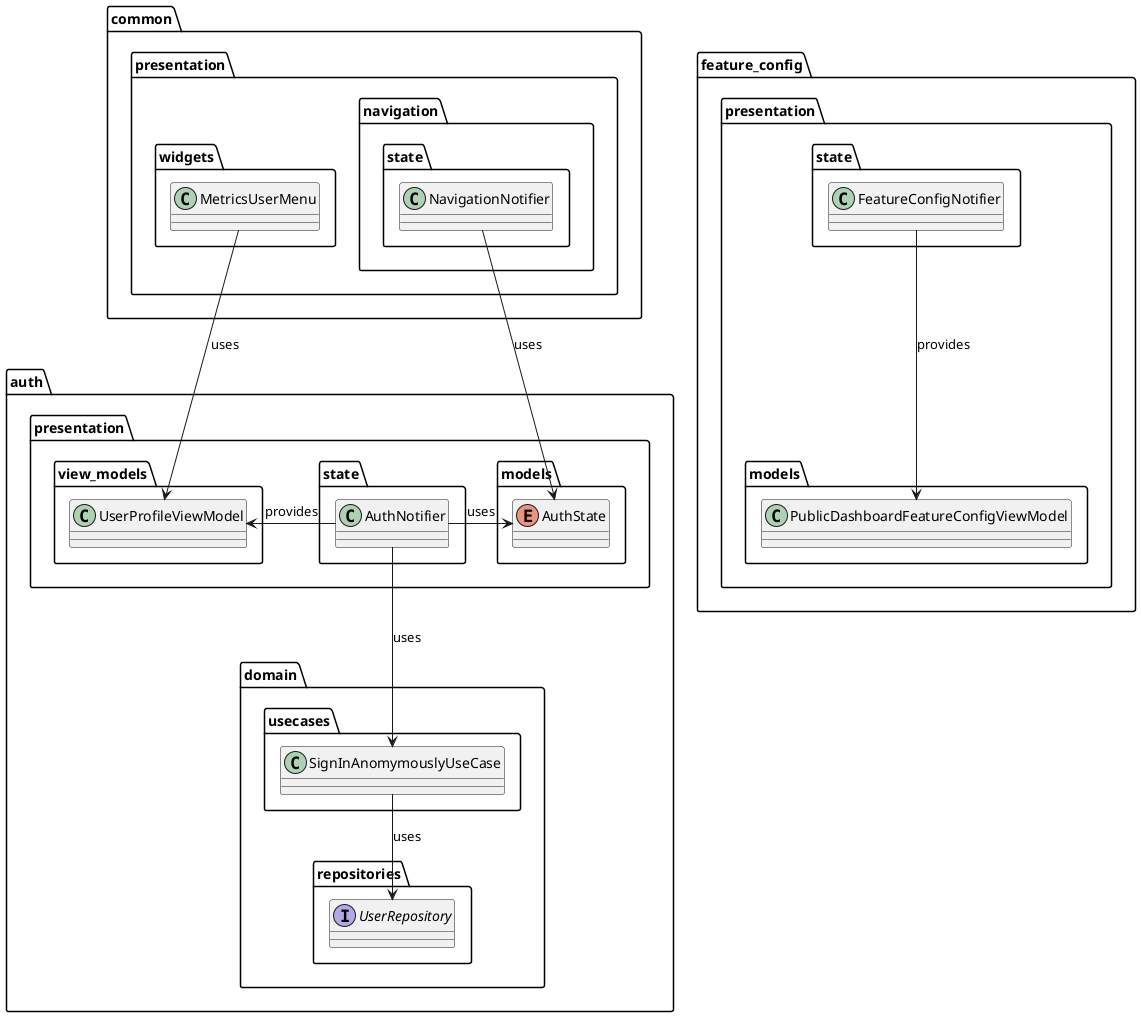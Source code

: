 @startuml public_dashboard_architecture_class

package feature_config.presentation {
    package models {
        class PublicDashboardFeatureConfigViewModel {}
    }

    package state {
        class FeatureConfigNotifier {}
    }
}

package auth {
    package domain {
        package usecases {
            class SignInAnomymouslyUseCase {}
        }

        package repositories {
            interface UserRepository {}
        }
    }

    package presentation as auth.presentation {
        package models as auth.presentation.models {
            enum AuthState {}
        }


        package state as auth.presentation.state {
            class AuthNotifier {}
        }

        package view_models as auth.presentation.view_models {
            class UserProfileViewModel {}
        }
    }
}

package common.presentation {
    package widgets as common.presentation.widgets {
        class MetricsUserMenu {}
    }

    package navigation.state {
        class NavigationNotifier {}
    }
}


FeatureConfigNotifier --> PublicDashboardFeatureConfigViewModel : provides

AuthNotifier -left-> UserProfileViewModel : provides
AuthNotifier --> SignInAnomymouslyUseCase : uses
AuthNotifier -right-> AuthState : uses

SignInAnomymouslyUseCase --> UserRepository : uses

MetricsUserMenu --> UserProfileViewModel : uses
NavigationNotifier --> AuthState : uses

@enduml
